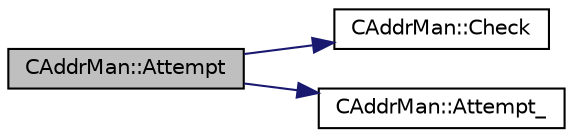 digraph "CAddrMan::Attempt"
{
  edge [fontname="Helvetica",fontsize="10",labelfontname="Helvetica",labelfontsize="10"];
  node [fontname="Helvetica",fontsize="10",shape=record];
  rankdir="LR";
  Node58 [label="CAddrMan::Attempt",height=0.2,width=0.4,color="black", fillcolor="grey75", style="filled", fontcolor="black"];
  Node58 -> Node59 [color="midnightblue",fontsize="10",style="solid",fontname="Helvetica"];
  Node59 [label="CAddrMan::Check",height=0.2,width=0.4,color="black", fillcolor="white", style="filled",URL="$class_c_addr_man.html#a0c2677ae50ce0d680f0105b285d1f5d0",tooltip="Consistency check. "];
  Node58 -> Node60 [color="midnightblue",fontsize="10",style="solid",fontname="Helvetica"];
  Node60 [label="CAddrMan::Attempt_",height=0.2,width=0.4,color="black", fillcolor="white", style="filled",URL="$class_c_addr_man.html#ab1a1bfa8b435ef139570c88de1a5245f",tooltip="Mark an entry as attempted to connect. "];
}
